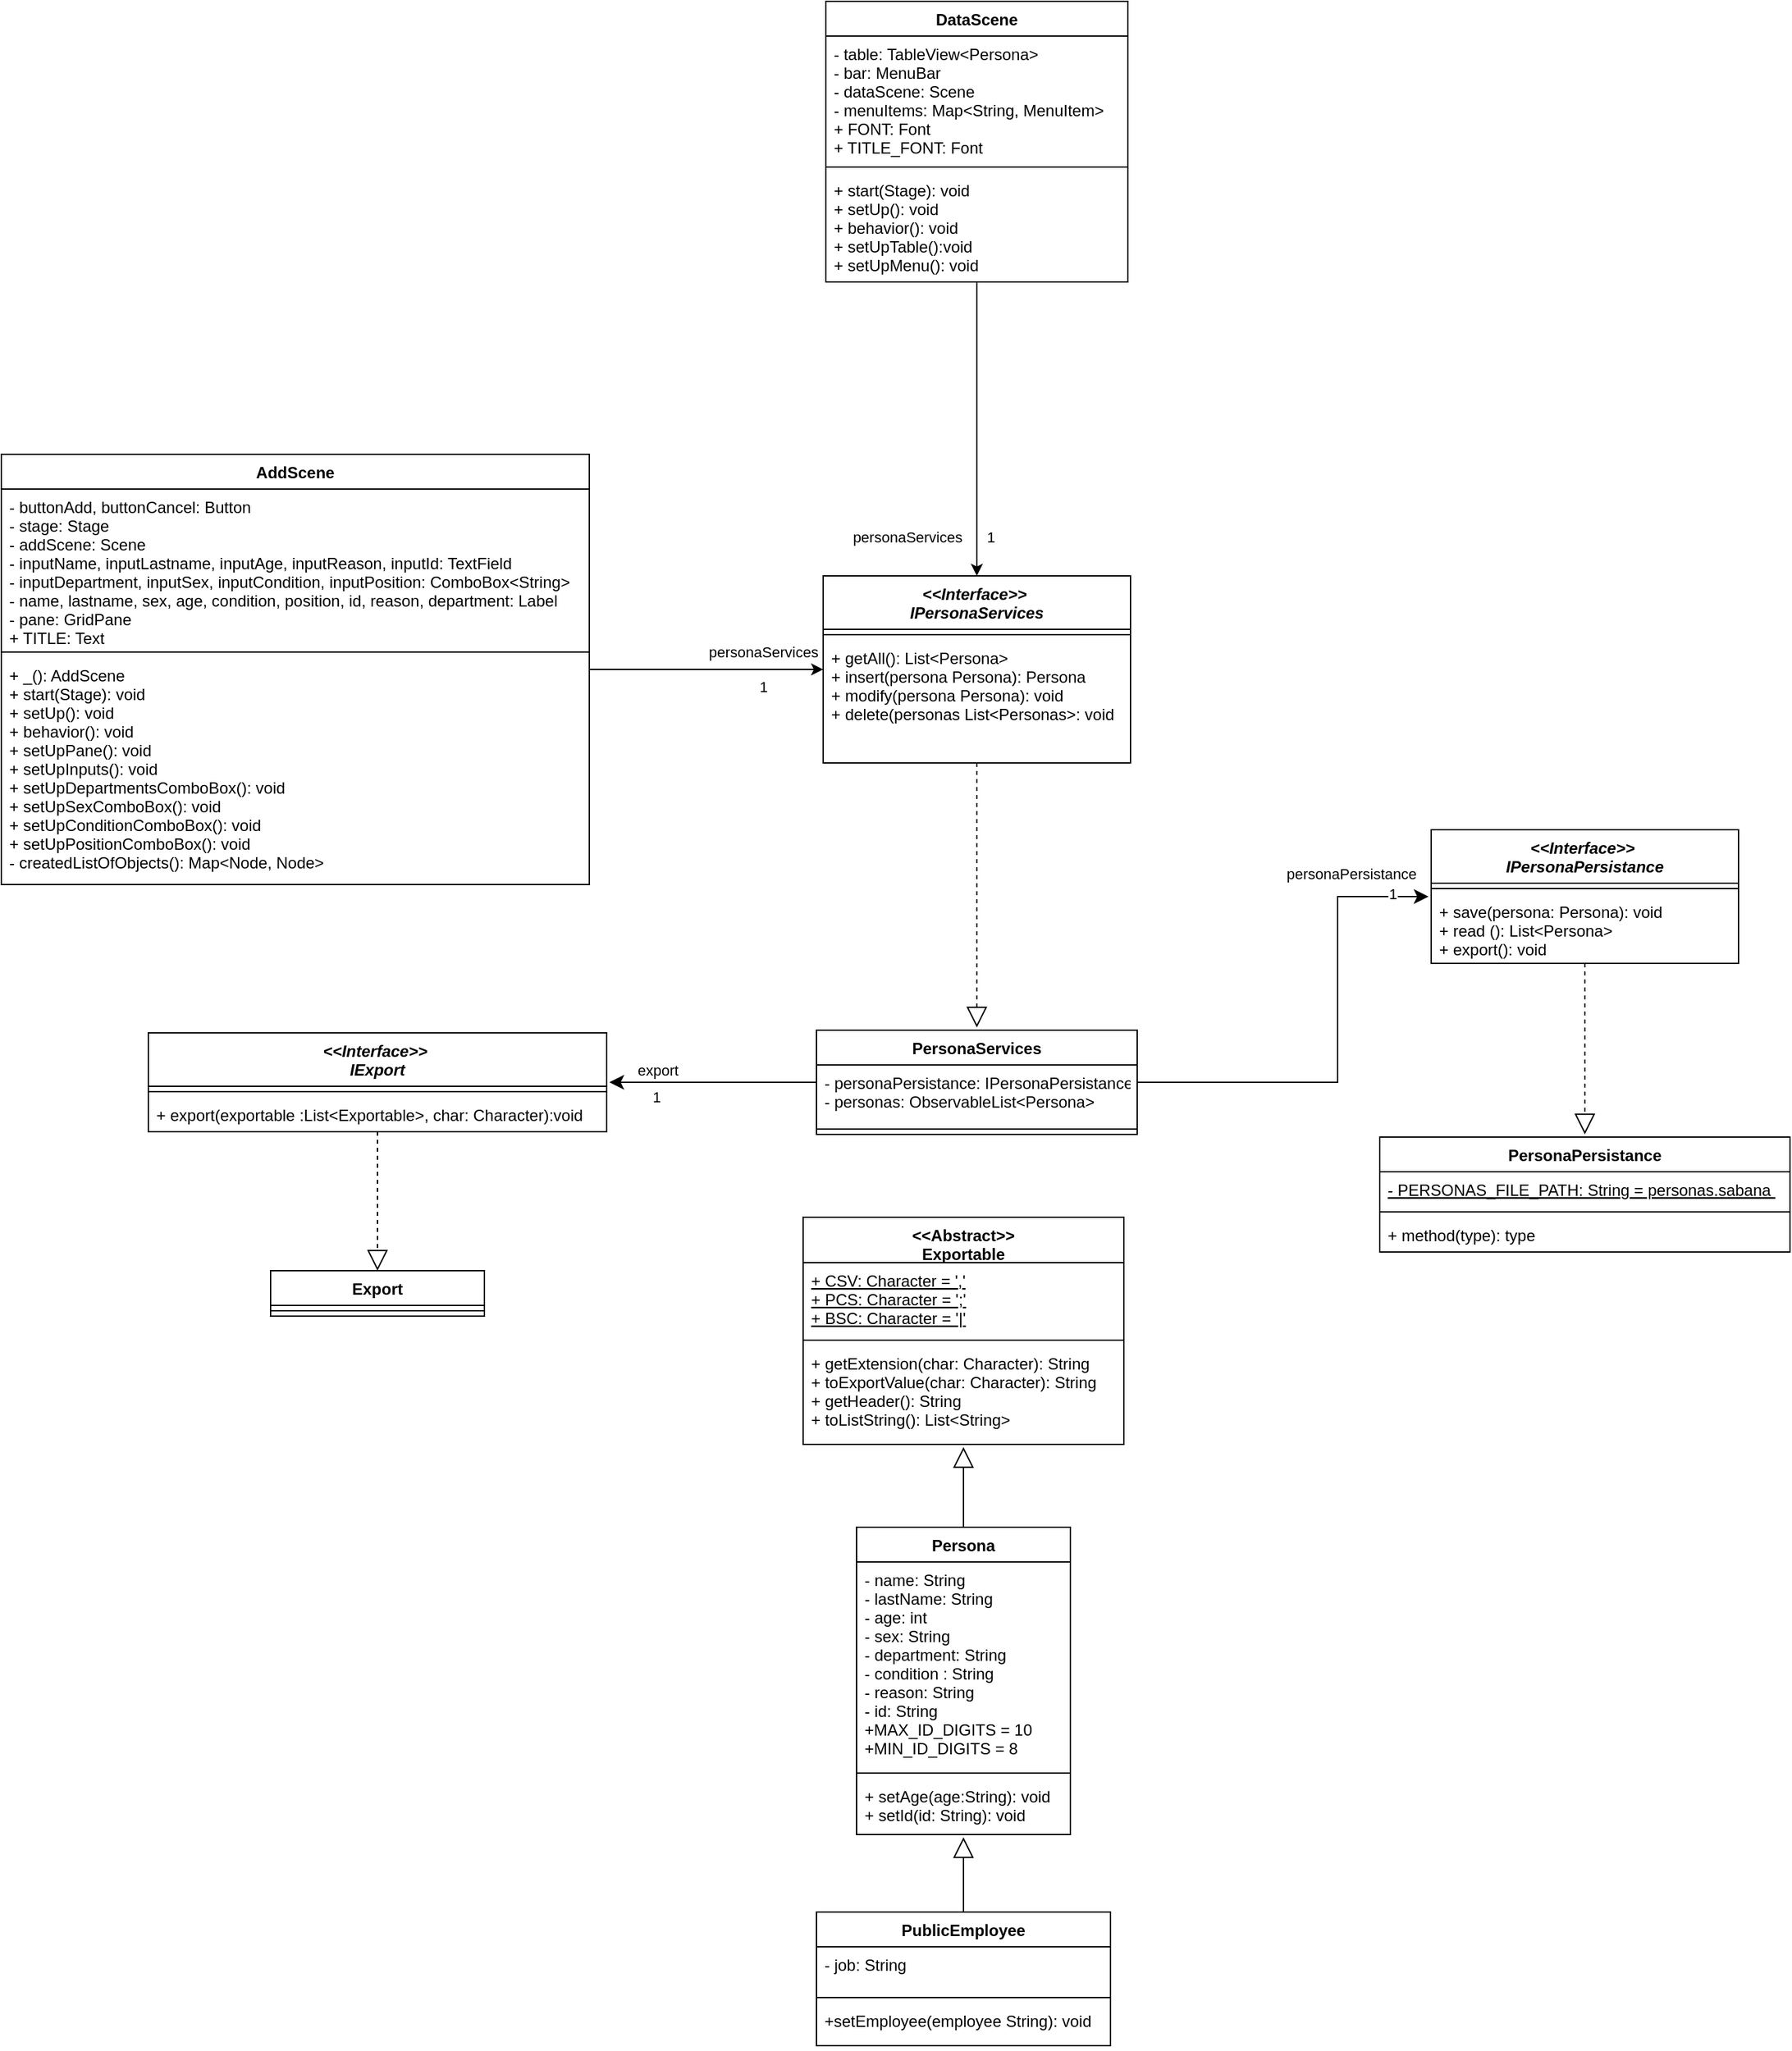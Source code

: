 <mxfile version="14.7.3" type="device"><diagram id="3PmZIO5PAjuFJbNk1qO-" name="Página-1"><mxGraphModel dx="1422" dy="762" grid="1" gridSize="10" guides="1" tooltips="1" connect="1" arrows="1" fold="1" page="1" pageScale="1" pageWidth="827" pageHeight="1169" math="0" shadow="0"><root><mxCell id="0"/><mxCell id="1" parent="0"/><mxCell id="IC7HGBWX-Q-8PeSzcBQX-5" value="personaServices&amp;nbsp; &amp;nbsp; &amp;nbsp; 1" style="edgeStyle=orthogonalEdgeStyle;rounded=0;orthogonalLoop=1;jettySize=auto;html=1;shadow=0;labelBackgroundColor=none;" parent="1" source="UQaq9TWtq_AzOTQjcaI_-1" target="UQaq9TWtq_AzOTQjcaI_-47" edge="1"><mxGeometry x="0.733" y="-40" relative="1" as="geometry"><mxPoint as="offset"/></mxGeometry></mxCell><mxCell id="UQaq9TWtq_AzOTQjcaI_-1" value="DataScene" style="swimlane;fontStyle=1;align=center;verticalAlign=top;childLayout=stackLayout;horizontal=1;startSize=26;horizontalStack=0;resizeParent=1;resizeParentMax=0;resizeLast=0;collapsible=1;marginBottom=0;" parent="1" vertex="1"><mxGeometry x="1187" y="50" width="226" height="210" as="geometry"/></mxCell><mxCell id="UQaq9TWtq_AzOTQjcaI_-2" value="- table: TableView&lt;Persona&gt;&#10;- bar: MenuBar &#10;- dataScene: Scene&#10;- menuItems: Map&lt;String, MenuItem&gt;&#10;+ FONT: Font&#10;+ TITLE_FONT: Font" style="text;strokeColor=none;fillColor=none;align=left;verticalAlign=top;spacingLeft=4;spacingRight=4;overflow=hidden;rotatable=0;points=[[0,0.5],[1,0.5]];portConstraint=eastwest;" parent="UQaq9TWtq_AzOTQjcaI_-1" vertex="1"><mxGeometry y="26" width="226" height="94" as="geometry"/></mxCell><mxCell id="UQaq9TWtq_AzOTQjcaI_-3" value="" style="line;strokeWidth=1;fillColor=none;align=left;verticalAlign=middle;spacingTop=-1;spacingLeft=3;spacingRight=3;rotatable=0;labelPosition=right;points=[];portConstraint=eastwest;" parent="UQaq9TWtq_AzOTQjcaI_-1" vertex="1"><mxGeometry y="120" width="226" height="8" as="geometry"/></mxCell><mxCell id="UQaq9TWtq_AzOTQjcaI_-4" value="+ start(Stage): void&#10;+ setUp(): void&#10;+ behavior(): void&#10;+ setUpTable():void&#10;+ setUpMenu(): void" style="text;strokeColor=none;fillColor=none;align=left;verticalAlign=top;spacingLeft=4;spacingRight=4;overflow=hidden;rotatable=0;points=[[0,0.5],[1,0.5]];portConstraint=eastwest;" parent="UQaq9TWtq_AzOTQjcaI_-1" vertex="1"><mxGeometry y="128" width="226" height="82" as="geometry"/></mxCell><mxCell id="UQaq9TWtq_AzOTQjcaI_-80" style="edgeStyle=orthogonalEdgeStyle;rounded=0;orthogonalLoop=1;jettySize=auto;html=1;exitX=0.5;exitY=0;exitDx=0;exitDy=0;endArrow=block;endFill=0;endSize=13;targetPerimeterSpacing=2;strokeWidth=1;" parent="1" source="UQaq9TWtq_AzOTQjcaI_-5" target="UQaq9TWtq_AzOTQjcaI_-75" edge="1"><mxGeometry relative="1" as="geometry"/></mxCell><mxCell id="UQaq9TWtq_AzOTQjcaI_-5" value="Persona" style="swimlane;fontStyle=1;align=center;verticalAlign=top;childLayout=stackLayout;horizontal=1;startSize=26;horizontalStack=0;resizeParent=1;resizeParentMax=0;resizeLast=0;collapsible=1;marginBottom=0;" parent="1" vertex="1"><mxGeometry x="1210" y="1192" width="160" height="230" as="geometry"/></mxCell><mxCell id="UQaq9TWtq_AzOTQjcaI_-6" value="- name: String&#10;- lastName: String&#10;- age: int&#10;- sex: String&#10;- department: String&#10;- condition : String&#10;- reason: String&#10;- id: String&#10;+MAX_ID_DIGITS = 10&#10;+MIN_ID_DIGITS = 8&#10;&#10;" style="text;strokeColor=none;fillColor=none;align=left;verticalAlign=top;spacingLeft=4;spacingRight=4;overflow=hidden;rotatable=0;points=[[0,0.5],[1,0.5]];portConstraint=eastwest;" parent="UQaq9TWtq_AzOTQjcaI_-5" vertex="1"><mxGeometry y="26" width="160" height="154" as="geometry"/></mxCell><mxCell id="UQaq9TWtq_AzOTQjcaI_-7" value="" style="line;strokeWidth=1;fillColor=none;align=left;verticalAlign=middle;spacingTop=-1;spacingLeft=3;spacingRight=3;rotatable=0;labelPosition=right;points=[];portConstraint=eastwest;" parent="UQaq9TWtq_AzOTQjcaI_-5" vertex="1"><mxGeometry y="180" width="160" height="8" as="geometry"/></mxCell><mxCell id="UQaq9TWtq_AzOTQjcaI_-8" value="+ setAge(age:String): void&#10;+ setId(id: String): void&#10;" style="text;strokeColor=none;fillColor=none;align=left;verticalAlign=top;spacingLeft=4;spacingRight=4;overflow=hidden;rotatable=0;points=[[0,0.5],[1,0.5]];portConstraint=eastwest;" parent="UQaq9TWtq_AzOTQjcaI_-5" vertex="1"><mxGeometry y="188" width="160" height="42" as="geometry"/></mxCell><mxCell id="UQaq9TWtq_AzOTQjcaI_-59" style="edgeStyle=orthogonalEdgeStyle;rounded=0;orthogonalLoop=1;jettySize=auto;html=1;exitX=1;exitY=0.5;exitDx=0;exitDy=0;endArrow=classic;endFill=1;endSize=8;targetPerimeterSpacing=2;strokeWidth=1;" parent="1" source="UQaq9TWtq_AzOTQjcaI_-9" target="UQaq9TWtq_AzOTQjcaI_-55" edge="1"><mxGeometry relative="1" as="geometry"><Array as="points"><mxPoint x="1570" y="859"/><mxPoint x="1570" y="720"/></Array></mxGeometry></mxCell><mxCell id="UQaq9TWtq_AzOTQjcaI_-60" value="1" style="edgeLabel;html=1;align=center;verticalAlign=middle;resizable=0;points=[];" parent="UQaq9TWtq_AzOTQjcaI_-59" vertex="1" connectable="0"><mxGeometry x="0.847" y="-5" relative="1" as="geometry"><mxPoint y="-7" as="offset"/></mxGeometry></mxCell><mxCell id="UQaq9TWtq_AzOTQjcaI_-62" value="personaPersistance" style="edgeLabel;html=1;align=center;verticalAlign=middle;resizable=0;points=[];" parent="UQaq9TWtq_AzOTQjcaI_-59" vertex="1" connectable="0"><mxGeometry x="0.676" y="1" relative="1" as="geometry"><mxPoint y="-16" as="offset"/></mxGeometry></mxCell><mxCell id="UQaq9TWtq_AzOTQjcaI_-61" style="edgeStyle=orthogonalEdgeStyle;rounded=0;orthogonalLoop=1;jettySize=auto;html=1;exitX=0;exitY=0.5;exitDx=0;exitDy=0;endArrow=classic;endFill=1;endSize=8;targetPerimeterSpacing=2;strokeWidth=1;" parent="1" source="UQaq9TWtq_AzOTQjcaI_-9" target="UQaq9TWtq_AzOTQjcaI_-42" edge="1"><mxGeometry relative="1" as="geometry"/></mxCell><mxCell id="UQaq9TWtq_AzOTQjcaI_-63" value="1" style="edgeLabel;html=1;align=center;verticalAlign=middle;resizable=0;points=[];" parent="UQaq9TWtq_AzOTQjcaI_-61" vertex="1" connectable="0"><mxGeometry x="0.81" y="-3" relative="1" as="geometry"><mxPoint x="20" y="14" as="offset"/></mxGeometry></mxCell><mxCell id="UQaq9TWtq_AzOTQjcaI_-64" value="export" style="edgeLabel;html=1;align=center;verticalAlign=middle;resizable=0;points=[];" parent="UQaq9TWtq_AzOTQjcaI_-61" vertex="1" connectable="0"><mxGeometry x="0.685" y="-5" relative="1" as="geometry"><mxPoint x="11" y="-4" as="offset"/></mxGeometry></mxCell><mxCell id="UQaq9TWtq_AzOTQjcaI_-9" value="PersonaServices" style="swimlane;fontStyle=1;align=center;verticalAlign=top;childLayout=stackLayout;horizontal=1;startSize=26;horizontalStack=0;resizeParent=1;resizeParentMax=0;resizeLast=0;collapsible=1;marginBottom=0;" parent="1" vertex="1"><mxGeometry x="1180" y="820" width="240" height="78" as="geometry"/></mxCell><mxCell id="UQaq9TWtq_AzOTQjcaI_-13" value="- personaPersistance: IPersonaPersistance&#10;- personas: ObservableList&lt;Persona&gt;&#10;&#10; " style="text;strokeColor=none;fillColor=none;align=left;verticalAlign=top;spacingLeft=4;spacingRight=4;overflow=hidden;rotatable=0;points=[[0,0.5],[1,0.5]];portConstraint=eastwest;" parent="UQaq9TWtq_AzOTQjcaI_-9" vertex="1"><mxGeometry y="26" width="240" height="44" as="geometry"/></mxCell><mxCell id="UQaq9TWtq_AzOTQjcaI_-11" value="" style="line;strokeWidth=1;fillColor=none;align=left;verticalAlign=middle;spacingTop=-1;spacingLeft=3;spacingRight=3;rotatable=0;labelPosition=right;points=[];portConstraint=eastwest;" parent="UQaq9TWtq_AzOTQjcaI_-9" vertex="1"><mxGeometry y="70" width="240" height="8" as="geometry"/></mxCell><mxCell id="UQaq9TWtq_AzOTQjcaI_-41" style="edgeStyle=orthogonalEdgeStyle;rounded=0;orthogonalLoop=1;jettySize=auto;html=1;exitX=0.5;exitY=0;exitDx=0;exitDy=0;endArrow=block;endFill=0;endSize=13;targetPerimeterSpacing=2;strokeWidth=1;" parent="1" source="UQaq9TWtq_AzOTQjcaI_-28" target="UQaq9TWtq_AzOTQjcaI_-5" edge="1"><mxGeometry relative="1" as="geometry"/></mxCell><mxCell id="UQaq9TWtq_AzOTQjcaI_-28" value="PublicEmployee" style="swimlane;fontStyle=1;align=center;verticalAlign=top;childLayout=stackLayout;horizontal=1;startSize=26;horizontalStack=0;resizeParent=1;resizeParentMax=0;resizeLast=0;collapsible=1;marginBottom=0;" parent="1" vertex="1"><mxGeometry x="1180" y="1480" width="220" height="100" as="geometry"/></mxCell><mxCell id="UQaq9TWtq_AzOTQjcaI_-29" value="- job: String&#10;" style="text;strokeColor=none;fillColor=none;align=left;verticalAlign=top;spacingLeft=4;spacingRight=4;overflow=hidden;rotatable=0;points=[[0,0.5],[1,0.5]];portConstraint=eastwest;" parent="UQaq9TWtq_AzOTQjcaI_-28" vertex="1"><mxGeometry y="26" width="220" height="34" as="geometry"/></mxCell><mxCell id="UQaq9TWtq_AzOTQjcaI_-30" value="" style="line;strokeWidth=1;fillColor=none;align=left;verticalAlign=middle;spacingTop=-1;spacingLeft=3;spacingRight=3;rotatable=0;labelPosition=right;points=[];portConstraint=eastwest;" parent="UQaq9TWtq_AzOTQjcaI_-28" vertex="1"><mxGeometry y="60" width="220" height="8" as="geometry"/></mxCell><mxCell id="UQaq9TWtq_AzOTQjcaI_-31" value="+setEmployee(employee String): void&#10;&#10;" style="text;strokeColor=none;fillColor=none;align=left;verticalAlign=top;spacingLeft=4;spacingRight=4;overflow=hidden;rotatable=0;points=[[0,0.5],[1,0.5]];portConstraint=eastwest;" parent="UQaq9TWtq_AzOTQjcaI_-28" vertex="1"><mxGeometry y="68" width="220" height="32" as="geometry"/></mxCell><mxCell id="UQaq9TWtq_AzOTQjcaI_-69" style="edgeStyle=orthogonalEdgeStyle;rounded=0;orthogonalLoop=1;jettySize=auto;html=1;entryX=0.5;entryY=0;entryDx=0;entryDy=0;dashed=1;endArrow=block;endFill=0;endSize=13;targetPerimeterSpacing=2;strokeWidth=1;" parent="1" source="UQaq9TWtq_AzOTQjcaI_-42" target="UQaq9TWtq_AzOTQjcaI_-65" edge="1"><mxGeometry relative="1" as="geometry"/></mxCell><mxCell id="UQaq9TWtq_AzOTQjcaI_-42" value="&lt;&lt;Interface&gt;&gt; &#10;IExport" style="swimlane;fontStyle=3;align=center;verticalAlign=top;childLayout=stackLayout;horizontal=1;startSize=40;horizontalStack=0;resizeParent=1;resizeParentMax=0;resizeLast=0;collapsible=1;marginBottom=0;" parent="1" vertex="1"><mxGeometry x="680" y="822" width="343" height="74" as="geometry"/></mxCell><mxCell id="UQaq9TWtq_AzOTQjcaI_-44" value="" style="line;strokeWidth=1;fillColor=none;align=left;verticalAlign=middle;spacingTop=-1;spacingLeft=3;spacingRight=3;rotatable=0;labelPosition=right;points=[];portConstraint=eastwest;" parent="UQaq9TWtq_AzOTQjcaI_-42" vertex="1"><mxGeometry y="40" width="343" height="8" as="geometry"/></mxCell><mxCell id="UQaq9TWtq_AzOTQjcaI_-45" value="+ export(exportable :List&lt;Exportable&gt;, char: Character):void" style="text;strokeColor=none;fillColor=none;align=left;verticalAlign=top;spacingLeft=4;spacingRight=4;overflow=hidden;rotatable=0;points=[[0,0.5],[1,0.5]];portConstraint=eastwest;" parent="UQaq9TWtq_AzOTQjcaI_-42" vertex="1"><mxGeometry y="48" width="343" height="26" as="geometry"/></mxCell><mxCell id="UQaq9TWtq_AzOTQjcaI_-54" style="edgeStyle=orthogonalEdgeStyle;rounded=0;orthogonalLoop=1;jettySize=auto;html=1;exitX=0.5;exitY=1;exitDx=0;exitDy=0;dashed=1;endArrow=block;endFill=0;endSize=13;targetPerimeterSpacing=2;strokeWidth=1;" parent="1" source="UQaq9TWtq_AzOTQjcaI_-47" target="UQaq9TWtq_AzOTQjcaI_-9" edge="1"><mxGeometry relative="1" as="geometry"/></mxCell><mxCell id="UQaq9TWtq_AzOTQjcaI_-47" value="&lt;&lt;Interface&gt;&gt; &#10;IPersonaServices" style="swimlane;fontStyle=3;align=center;verticalAlign=top;childLayout=stackLayout;horizontal=1;startSize=40;horizontalStack=0;resizeParent=1;resizeParentMax=0;resizeLast=0;collapsible=1;marginBottom=0;" parent="1" vertex="1"><mxGeometry x="1185" y="480" width="230" height="140" as="geometry"/></mxCell><mxCell id="UQaq9TWtq_AzOTQjcaI_-48" value="" style="line;strokeWidth=1;fillColor=none;align=left;verticalAlign=middle;spacingTop=-1;spacingLeft=3;spacingRight=3;rotatable=0;labelPosition=right;points=[];portConstraint=eastwest;" parent="UQaq9TWtq_AzOTQjcaI_-47" vertex="1"><mxGeometry y="40" width="230" height="8" as="geometry"/></mxCell><mxCell id="UQaq9TWtq_AzOTQjcaI_-49" value="+ getAll(): List&lt;Persona&gt;&#10;+ insert(persona Persona): Persona&#10;+ modify(persona Persona): void &#10;+ delete(personas List&lt;Personas&gt;: void&#10;" style="text;strokeColor=none;fillColor=none;align=left;verticalAlign=top;spacingLeft=4;spacingRight=4;overflow=hidden;rotatable=0;points=[[0,0.5],[1,0.5]];portConstraint=eastwest;" parent="UQaq9TWtq_AzOTQjcaI_-47" vertex="1"><mxGeometry y="48" width="230" height="92" as="geometry"/></mxCell><mxCell id="UQaq9TWtq_AzOTQjcaI_-74" style="edgeStyle=orthogonalEdgeStyle;rounded=0;orthogonalLoop=1;jettySize=auto;html=1;exitX=0.5;exitY=1;exitDx=0;exitDy=0;endArrow=block;endFill=0;endSize=13;targetPerimeterSpacing=2;strokeWidth=1;dashed=1;" parent="1" source="UQaq9TWtq_AzOTQjcaI_-55" target="UQaq9TWtq_AzOTQjcaI_-70" edge="1"><mxGeometry relative="1" as="geometry"/></mxCell><mxCell id="UQaq9TWtq_AzOTQjcaI_-55" value="&lt;&lt;Interface&gt;&gt; &#10;IPersonaPersistance" style="swimlane;fontStyle=3;align=center;verticalAlign=top;childLayout=stackLayout;horizontal=1;startSize=40;horizontalStack=0;resizeParent=1;resizeParentMax=0;resizeLast=0;collapsible=1;marginBottom=0;" parent="1" vertex="1"><mxGeometry x="1640" y="670" width="230" height="100" as="geometry"/></mxCell><mxCell id="UQaq9TWtq_AzOTQjcaI_-56" value="" style="line;strokeWidth=1;fillColor=none;align=left;verticalAlign=middle;spacingTop=-1;spacingLeft=3;spacingRight=3;rotatable=0;labelPosition=right;points=[];portConstraint=eastwest;" parent="UQaq9TWtq_AzOTQjcaI_-55" vertex="1"><mxGeometry y="40" width="230" height="8" as="geometry"/></mxCell><mxCell id="UQaq9TWtq_AzOTQjcaI_-57" value="+ save(persona: Persona): void &#10;+ read (): List&lt;Persona&gt;&#10;+ export(): void" style="text;strokeColor=none;fillColor=none;align=left;verticalAlign=top;spacingLeft=4;spacingRight=4;overflow=hidden;rotatable=0;points=[[0,0.5],[1,0.5]];portConstraint=eastwest;" parent="UQaq9TWtq_AzOTQjcaI_-55" vertex="1"><mxGeometry y="48" width="230" height="52" as="geometry"/></mxCell><mxCell id="UQaq9TWtq_AzOTQjcaI_-65" value="Export" style="swimlane;fontStyle=1;align=center;verticalAlign=top;childLayout=stackLayout;horizontal=1;startSize=26;horizontalStack=0;resizeParent=1;resizeParentMax=0;resizeLast=0;collapsible=1;marginBottom=0;" parent="1" vertex="1"><mxGeometry x="771.5" y="1000" width="160" height="34" as="geometry"/></mxCell><mxCell id="UQaq9TWtq_AzOTQjcaI_-67" value="" style="line;strokeWidth=1;fillColor=none;align=left;verticalAlign=middle;spacingTop=-1;spacingLeft=3;spacingRight=3;rotatable=0;labelPosition=right;points=[];portConstraint=eastwest;" parent="UQaq9TWtq_AzOTQjcaI_-65" vertex="1"><mxGeometry y="26" width="160" height="8" as="geometry"/></mxCell><mxCell id="UQaq9TWtq_AzOTQjcaI_-70" value="PersonaPersistance" style="swimlane;fontStyle=1;align=center;verticalAlign=top;childLayout=stackLayout;horizontal=1;startSize=26;horizontalStack=0;resizeParent=1;resizeParentMax=0;resizeLast=0;collapsible=1;marginBottom=0;" parent="1" vertex="1"><mxGeometry x="1601.5" y="900" width="307" height="86" as="geometry"/></mxCell><mxCell id="UQaq9TWtq_AzOTQjcaI_-71" value="- PERSONAS_FILE_PATH: String = personas.sabana " style="text;strokeColor=none;fillColor=none;align=left;verticalAlign=top;spacingLeft=4;spacingRight=4;overflow=hidden;rotatable=0;points=[[0,0.5],[1,0.5]];portConstraint=eastwest;fontStyle=4" parent="UQaq9TWtq_AzOTQjcaI_-70" vertex="1"><mxGeometry y="26" width="307" height="26" as="geometry"/></mxCell><mxCell id="UQaq9TWtq_AzOTQjcaI_-72" value="" style="line;strokeWidth=1;fillColor=none;align=left;verticalAlign=middle;spacingTop=-1;spacingLeft=3;spacingRight=3;rotatable=0;labelPosition=right;points=[];portConstraint=eastwest;" parent="UQaq9TWtq_AzOTQjcaI_-70" vertex="1"><mxGeometry y="52" width="307" height="8" as="geometry"/></mxCell><mxCell id="UQaq9TWtq_AzOTQjcaI_-73" value="+ method(type): type" style="text;strokeColor=none;fillColor=none;align=left;verticalAlign=top;spacingLeft=4;spacingRight=4;overflow=hidden;rotatable=0;points=[[0,0.5],[1,0.5]];portConstraint=eastwest;" parent="UQaq9TWtq_AzOTQjcaI_-70" vertex="1"><mxGeometry y="60" width="307" height="26" as="geometry"/></mxCell><mxCell id="UQaq9TWtq_AzOTQjcaI_-75" value="&lt;&lt;Abstract&gt;&gt;&#10;Exportable" style="swimlane;fontStyle=1;align=center;verticalAlign=top;childLayout=stackLayout;horizontal=1;startSize=34;horizontalStack=0;resizeParent=1;resizeParentMax=0;resizeLast=0;collapsible=1;marginBottom=0;" parent="1" vertex="1"><mxGeometry x="1170" y="960" width="240" height="170" as="geometry"/></mxCell><mxCell id="UQaq9TWtq_AzOTQjcaI_-76" value="+ CSV: Character = ','&#10;+ PCS: Character = ';'&#10;+ BSC: Character = '|'&#10;&#10;&#10;" style="text;strokeColor=none;fillColor=none;align=left;verticalAlign=top;spacingLeft=4;spacingRight=4;overflow=hidden;rotatable=0;points=[[0,0.5],[1,0.5]];portConstraint=eastwest;fontStyle=4" parent="UQaq9TWtq_AzOTQjcaI_-75" vertex="1"><mxGeometry y="34" width="240" height="54" as="geometry"/></mxCell><mxCell id="UQaq9TWtq_AzOTQjcaI_-77" value="" style="line;strokeWidth=1;fillColor=none;align=left;verticalAlign=middle;spacingTop=-1;spacingLeft=3;spacingRight=3;rotatable=0;labelPosition=right;points=[];portConstraint=eastwest;" parent="UQaq9TWtq_AzOTQjcaI_-75" vertex="1"><mxGeometry y="88" width="240" height="8" as="geometry"/></mxCell><mxCell id="UQaq9TWtq_AzOTQjcaI_-78" value="+ getExtension(char: Character): String&#10;+ toExportValue(char: Character): String&#10;+ getHeader(): String &#10;+ toListString(): List&lt;String&gt;&#10;" style="text;strokeColor=none;fillColor=none;align=left;verticalAlign=top;spacingLeft=4;spacingRight=4;overflow=hidden;rotatable=0;points=[[0,0.5],[1,0.5]];portConstraint=eastwest;" parent="UQaq9TWtq_AzOTQjcaI_-75" vertex="1"><mxGeometry y="96" width="240" height="74" as="geometry"/></mxCell><mxCell id="IC7HGBWX-Q-8PeSzcBQX-6" value="personaServices&lt;br&gt;&lt;br&gt;1" style="edgeStyle=orthogonalEdgeStyle;rounded=0;orthogonalLoop=1;jettySize=auto;html=1;shadow=0;labelBackgroundColor=none;" parent="1" source="IC7HGBWX-Q-8PeSzcBQX-1" target="UQaq9TWtq_AzOTQjcaI_-47" edge="1"><mxGeometry x="0.486" relative="1" as="geometry"><mxPoint as="offset"/></mxGeometry></mxCell><mxCell id="IC7HGBWX-Q-8PeSzcBQX-1" value="AddScene" style="swimlane;fontStyle=1;align=center;verticalAlign=top;childLayout=stackLayout;horizontal=1;startSize=26;horizontalStack=0;resizeParent=1;resizeParentMax=0;resizeLast=0;collapsible=1;marginBottom=0;" parent="1" vertex="1"><mxGeometry x="570" y="389" width="440" height="322" as="geometry"/></mxCell><mxCell id="IC7HGBWX-Q-8PeSzcBQX-2" value="- buttonAdd, buttonCancel: Button&#10;- stage: Stage&#10;- addScene: Scene&#10;- inputName, inputLastname, inputAge, inputReason, inputId: TextField&#10;- inputDepartment, inputSex, inputCondition, inputPosition: ComboBox&lt;String&gt;&#10;- name, lastname, sex, age, condition, position, id, reason, department: Label&#10;- pane: GridPane&#10;+ TITLE: Text" style="text;strokeColor=none;fillColor=none;align=left;verticalAlign=top;spacingLeft=4;spacingRight=4;overflow=hidden;rotatable=0;points=[[0,0.5],[1,0.5]];portConstraint=eastwest;" parent="IC7HGBWX-Q-8PeSzcBQX-1" vertex="1"><mxGeometry y="26" width="440" height="118" as="geometry"/></mxCell><mxCell id="IC7HGBWX-Q-8PeSzcBQX-3" value="" style="line;strokeWidth=1;fillColor=none;align=left;verticalAlign=middle;spacingTop=-1;spacingLeft=3;spacingRight=3;rotatable=0;labelPosition=right;points=[];portConstraint=eastwest;" parent="IC7HGBWX-Q-8PeSzcBQX-1" vertex="1"><mxGeometry y="144" width="440" height="8" as="geometry"/></mxCell><mxCell id="IC7HGBWX-Q-8PeSzcBQX-4" value="+ _(): AddScene&#10;+ start(Stage): void&#10;+ setUp(): void&#10;+ behavior(): void&#10;+ setUpPane(): void&#10;+ setUpInputs(): void&#10;+ setUpDepartmentsComboBox(): void&#10;+ setUpSexComboBox(): void&#10;+ setUpConditionComboBox(): void&#10;+ setUpPositionComboBox(): void&#10;- createdListOfObjects(): Map&lt;Node, Node&gt;" style="text;strokeColor=none;fillColor=none;align=left;verticalAlign=top;spacingLeft=4;spacingRight=4;overflow=hidden;rotatable=0;points=[[0,0.5],[1,0.5]];portConstraint=eastwest;" parent="IC7HGBWX-Q-8PeSzcBQX-1" vertex="1"><mxGeometry y="152" width="440" height="170" as="geometry"/></mxCell></root></mxGraphModel></diagram></mxfile>